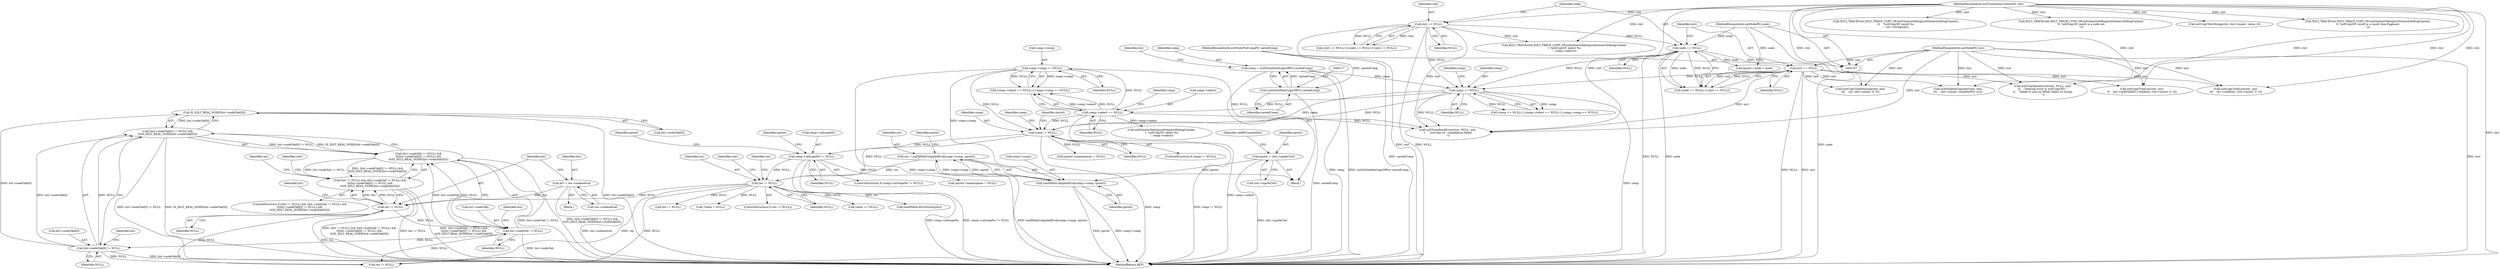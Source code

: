 digraph "1_Chrome_96dbafe288dbe2f0cc45fa3c39daf6d0c37acbab_35@array" {
"1000454" [label="(Call,IS_XSLT_REAL_NODE(list->nodeTab[0]))"];
"1000447" [label="(Call,list->nodeTab[0] != NULL)"];
"1000441" [label="(Call,list->nodeTab != NULL)"];
"1000437" [label="(Call,list != NULL)"];
"1000430" [label="(Call,list = res->nodesetval)"];
"1000312" [label="(Call,res != NULL)"];
"1000274" [label="(Call,res = xmlXPathCompiledEval(comp->comp, xpctxt))"];
"1000276" [label="(Call,xmlXPathCompiledEval(comp->comp, xpctxt))"];
"1000159" [label="(Call,comp->comp == NULL)"];
"1000154" [label="(Call,comp->select == NULL)"];
"1000150" [label="(Call,comp == NULL)"];
"1000114" [label="(Call,comp = (xsltStyleItemCopyOfPtr) castedComp)"];
"1000116" [label="(Call,(xsltStyleItemCopyOfPtr) castedComp)"];
"1000111" [label="(MethodParameterIn,xsltStylePreCompPtr castedComp)"];
"1000137" [label="(Call,ctxt == NULL)"];
"1000108" [label="(MethodParameterIn,xsltTransformContextPtr ctxt)"];
"1000141" [label="(Call,node == NULL)"];
"1000109" [label="(MethodParameterIn,xmlNodePtr node)"];
"1000144" [label="(Call,inst == NULL)"];
"1000110" [label="(MethodParameterIn,xmlNodePtr inst)"];
"1000180" [label="(Call,xpctxt = ctxt->xpathCtxt)"];
"1000226" [label="(Call,comp->inScopeNs != NULL)"];
"1000221" [label="(Call,comp != NULL)"];
"1000446" [label="(Call,(list->nodeTab[0] != NULL) &&\n\t\t(IS_XSLT_REAL_NODE(list->nodeTab[0])))"];
"1000440" [label="(Call,(list->nodeTab != NULL) &&\n\t\t(list->nodeTab[0] != NULL) &&\n\t\t(IS_XSLT_REAL_NODE(list->nodeTab[0])))"];
"1000436" [label="(Call,(list != NULL) && (list->nodeTab != NULL) &&\n\t\t(list->nodeTab[0] != NULL) &&\n\t\t(IS_XSLT_REAL_NODE(list->nodeTab[0])))"];
"1000335" [label="(Call,list != NULL)"];
"1000161" [label="(Identifier,comp)"];
"1000149" [label="(Call,(comp == NULL) || (comp->select == NULL) || (comp->comp == NULL))"];
"1000153" [label="(Call,(comp->select == NULL) || (comp->comp == NULL))"];
"1000180" [label="(Call,xpctxt = ctxt->xpathCtxt)"];
"1000436" [label="(Call,(list != NULL) && (list->nodeTab != NULL) &&\n\t\t(list->nodeTab[0] != NULL) &&\n\t\t(IS_XSLT_REAL_NODE(list->nodeTab[0])))"];
"1000519" [label="(Call,XSLT_TRACE(ctxt,XSLT_TRACE_COPY_OF,xsltGenericDebug(xsltGenericDebugContext,\n\t\t    \"xsltCopyOf: result %s\n\", res->stringval)))"];
"1000323" [label="(Call,XSLT_TRACE(ctxt,XSLT_TRACE_COPY_OF,xsltGenericDebug(xsltGenericDebugContext,\n\t\t \"xsltCopyOf: result is a node set\n\")))"];
"1000510" [label="(Call,xsltCopyTextString(ctxt, ctxt->insert, value, 0))"];
"1000146" [label="(Identifier,NULL)"];
"1000150" [label="(Call,comp == NULL)"];
"1000144" [label="(Call,inst == NULL)"];
"1000228" [label="(Identifier,comp)"];
"1000145" [label="(Identifier,inst)"];
"1000154" [label="(Call,comp->select == NULL)"];
"1000536" [label="(Call,res != NULL)"];
"1000181" [label="(Identifier,xpctxt)"];
"1000151" [label="(Identifier,comp)"];
"1000319" [label="(Identifier,res)"];
"1000445" [label="(Identifier,NULL)"];
"1000121" [label="(Identifier,res)"];
"1000479" [label="(Call,*value = NULL)"];
"1000424" [label="(Call,XSLT_TRACE(ctxt,XSLT_TRACE_COPY_OF,xsltGenericDebug(xsltGenericDebugContext,\n\t\t \"xsltCopyOf: result is a result tree fragment\n\")))"];
"1000266" [label="(Identifier,xpctxt)"];
"1000313" [label="(Identifier,res)"];
"1000491" [label="(Call,xsltTransformError(ctxt, NULL, inst,\n\t\t    \"Internal error in xsltCopyOf(): \"\n\t\t    \"failed to cast an XPath object to string.\n\"))"];
"1000139" [label="(Identifier,NULL)"];
"1000137" [label="(Call,ctxt == NULL)"];
"1000227" [label="(Call,comp->inScopeNs)"];
"1000311" [label="(ControlStructure,if (res != NULL))"];
"1000448" [label="(Call,list->nodeTab[0])"];
"1000165" [label="(Call,xsltTransformError(ctxt, NULL, inst,\n\t     \"xsl:copy-of : compilation failed\n\"))"];
"1000159" [label="(Call,comp->comp == NULL)"];
"1000461" [label="(Call,xsltCopyTreeList(ctxt, inst,\n\t\t    list->nodeTab[0]->children, ctxt->insert, 0, 0))"];
"1000141" [label="(Call,node == NULL)"];
"1000537" [label="(Identifier,res)"];
"1000443" [label="(Identifier,list)"];
"1000453" [label="(Identifier,NULL)"];
"1000431" [label="(Identifier,list)"];
"1000430" [label="(Call,list = res->nodesetval)"];
"1000314" [label="(Identifier,NULL)"];
"1000156" [label="(Identifier,comp)"];
"1000435" [label="(ControlStructure,if ((list != NULL) && (list->nodeTab != NULL) &&\n\t\t(list->nodeTab[0] != NULL) &&\n\t\t(IS_XSLT_REAL_NODE(list->nodeTab[0]))))"];
"1000407" [label="(Call,xsltCopyTreeInternal(ctxt, inst,\n\t\t\t    cur, ctxt->insert, 0, 0))"];
"1000441" [label="(Call,list->nodeTab != NULL)"];
"1000277" [label="(Call,comp->comp)"];
"1000440" [label="(Call,(list->nodeTab != NULL) &&\n\t\t(list->nodeTab[0] != NULL) &&\n\t\t(IS_XSLT_REAL_NODE(list->nodeTab[0])))"];
"1000423" [label="(Block,)"];
"1000541" [label="(MethodReturn,RET)"];
"1000396" [label="(Call,xsltShallowCopyAttr(ctxt, inst,\n\t\t\t    ctxt->insert, (xmlAttrPtr) cur))"];
"1000226" [label="(Call,comp->inScopeNs != NULL)"];
"1000264" [label="(Call,xpctxt->namespaces = NULL)"];
"1000283" [label="(Identifier,xpctxt)"];
"1000171" [label="(Call,XSLT_TRACE(ctxt,XSLT_TRACE_COPY_OF,xsltGenericDebug(xsltGenericDebugContext,\n\t \"xsltCopyOf: select %s\n\", comp->select)))"];
"1000215" [label="(Call,xpctxt->node = node)"];
"1000230" [label="(Identifier,NULL)"];
"1000174" [label="(Call,xsltGenericDebug(xsltGenericDebugContext,\n\t \"xsltCopyOf: select %s\n\", comp->select))"];
"1000225" [label="(ControlStructure,if (comp->inScopeNs != NULL))"];
"1000439" [label="(Identifier,NULL)"];
"1000442" [label="(Call,list->nodeTab)"];
"1000160" [label="(Call,comp->comp)"];
"1000234" [label="(Identifier,xpctxt)"];
"1000182" [label="(Call,ctxt->xpathCtxt)"];
"1000223" [label="(Identifier,NULL)"];
"1000487" [label="(Call,value == NULL)"];
"1000532" [label="(Identifier,ctxt)"];
"1000280" [label="(Identifier,xpctxt)"];
"1000312" [label="(Call,res != NULL)"];
"1000454" [label="(Call,IS_XSLT_REAL_NODE(list->nodeTab[0]))"];
"1000221" [label="(Call,comp != NULL)"];
"1000109" [label="(MethodParameterIn,xmlNodePtr node)"];
"1000110" [label="(MethodParameterIn,xmlNodePtr inst)"];
"1000437" [label="(Call,list != NULL)"];
"1000142" [label="(Identifier,node)"];
"1000484" [label="(Call,xmlXPathCastToString(res))"];
"1000455" [label="(Call,list->nodeTab[0])"];
"1000450" [label="(Identifier,list)"];
"1000115" [label="(Identifier,comp)"];
"1000143" [label="(Identifier,NULL)"];
"1000274" [label="(Call,res = xmlXPathCompiledEval(comp->comp, xpctxt))"];
"1000186" [label="(Identifier,oldXPContextDoc)"];
"1000438" [label="(Identifier,list)"];
"1000138" [label="(Identifier,ctxt)"];
"1000275" [label="(Identifier,res)"];
"1000155" [label="(Call,comp->select)"];
"1000254" [label="(Identifier,xpctxt)"];
"1000163" [label="(Identifier,NULL)"];
"1000446" [label="(Call,(list->nodeTab[0] != NULL) &&\n\t\t(IS_XSLT_REAL_NODE(list->nodeTab[0])))"];
"1000462" [label="(Identifier,ctxt)"];
"1000136" [label="(Call,(ctxt == NULL) || (node == NULL) || (inst == NULL))"];
"1000112" [label="(Block,)"];
"1000114" [label="(Call,comp = (xsltStyleItemCopyOfPtr) castedComp)"];
"1000220" [label="(ControlStructure,if (comp != NULL))"];
"1000158" [label="(Identifier,NULL)"];
"1000152" [label="(Identifier,NULL)"];
"1000457" [label="(Identifier,list)"];
"1000222" [label="(Identifier,comp)"];
"1000377" [label="(Call,xsltCopyTreeList(ctxt, inst,\n\t\t\t    cur->children, ctxt->insert, 0, 0))"];
"1000252" [label="(Call,xpctxt->namespaces = NULL)"];
"1000447" [label="(Call,list->nodeTab[0] != NULL)"];
"1000108" [label="(MethodParameterIn,xsltTransformContextPtr ctxt)"];
"1000140" [label="(Call,(node == NULL) || (inst == NULL))"];
"1000276" [label="(Call,xmlXPathCompiledEval(comp->comp, xpctxt))"];
"1000432" [label="(Call,res->nodesetval)"];
"1000116" [label="(Call,(xsltStyleItemCopyOfPtr) castedComp)"];
"1000111" [label="(MethodParameterIn,xsltStylePreCompPtr castedComp)"];
"1000118" [label="(Identifier,castedComp)"];
"1000454" -> "1000446"  [label="AST: "];
"1000454" -> "1000455"  [label="CFG: "];
"1000455" -> "1000454"  [label="AST: "];
"1000446" -> "1000454"  [label="CFG: "];
"1000454" -> "1000541"  [label="DDG: list->nodeTab[0]"];
"1000454" -> "1000446"  [label="DDG: list->nodeTab[0]"];
"1000447" -> "1000454"  [label="DDG: list->nodeTab[0]"];
"1000447" -> "1000446"  [label="AST: "];
"1000447" -> "1000453"  [label="CFG: "];
"1000448" -> "1000447"  [label="AST: "];
"1000453" -> "1000447"  [label="AST: "];
"1000457" -> "1000447"  [label="CFG: "];
"1000446" -> "1000447"  [label="CFG: "];
"1000447" -> "1000541"  [label="DDG: list->nodeTab[0]"];
"1000447" -> "1000446"  [label="DDG: list->nodeTab[0]"];
"1000447" -> "1000446"  [label="DDG: NULL"];
"1000441" -> "1000447"  [label="DDG: NULL"];
"1000447" -> "1000536"  [label="DDG: NULL"];
"1000441" -> "1000440"  [label="AST: "];
"1000441" -> "1000445"  [label="CFG: "];
"1000442" -> "1000441"  [label="AST: "];
"1000445" -> "1000441"  [label="AST: "];
"1000450" -> "1000441"  [label="CFG: "];
"1000440" -> "1000441"  [label="CFG: "];
"1000441" -> "1000541"  [label="DDG: list->nodeTab"];
"1000441" -> "1000440"  [label="DDG: list->nodeTab"];
"1000441" -> "1000440"  [label="DDG: NULL"];
"1000437" -> "1000441"  [label="DDG: NULL"];
"1000441" -> "1000536"  [label="DDG: NULL"];
"1000437" -> "1000436"  [label="AST: "];
"1000437" -> "1000439"  [label="CFG: "];
"1000438" -> "1000437"  [label="AST: "];
"1000439" -> "1000437"  [label="AST: "];
"1000443" -> "1000437"  [label="CFG: "];
"1000436" -> "1000437"  [label="CFG: "];
"1000437" -> "1000541"  [label="DDG: list"];
"1000437" -> "1000436"  [label="DDG: list"];
"1000437" -> "1000436"  [label="DDG: NULL"];
"1000430" -> "1000437"  [label="DDG: list"];
"1000312" -> "1000437"  [label="DDG: NULL"];
"1000437" -> "1000536"  [label="DDG: NULL"];
"1000430" -> "1000423"  [label="AST: "];
"1000430" -> "1000432"  [label="CFG: "];
"1000431" -> "1000430"  [label="AST: "];
"1000432" -> "1000430"  [label="AST: "];
"1000438" -> "1000430"  [label="CFG: "];
"1000430" -> "1000541"  [label="DDG: res->nodesetval"];
"1000312" -> "1000311"  [label="AST: "];
"1000312" -> "1000314"  [label="CFG: "];
"1000313" -> "1000312"  [label="AST: "];
"1000314" -> "1000312"  [label="AST: "];
"1000319" -> "1000312"  [label="CFG: "];
"1000532" -> "1000312"  [label="CFG: "];
"1000274" -> "1000312"  [label="DDG: res"];
"1000226" -> "1000312"  [label="DDG: NULL"];
"1000221" -> "1000312"  [label="DDG: NULL"];
"1000312" -> "1000335"  [label="DDG: NULL"];
"1000312" -> "1000479"  [label="DDG: NULL"];
"1000312" -> "1000484"  [label="DDG: res"];
"1000312" -> "1000487"  [label="DDG: NULL"];
"1000312" -> "1000536"  [label="DDG: res"];
"1000312" -> "1000536"  [label="DDG: NULL"];
"1000274" -> "1000112"  [label="AST: "];
"1000274" -> "1000276"  [label="CFG: "];
"1000275" -> "1000274"  [label="AST: "];
"1000276" -> "1000274"  [label="AST: "];
"1000283" -> "1000274"  [label="CFG: "];
"1000274" -> "1000541"  [label="DDG: xmlXPathCompiledEval(comp->comp, xpctxt)"];
"1000276" -> "1000274"  [label="DDG: comp->comp"];
"1000276" -> "1000274"  [label="DDG: xpctxt"];
"1000276" -> "1000280"  [label="CFG: "];
"1000277" -> "1000276"  [label="AST: "];
"1000280" -> "1000276"  [label="AST: "];
"1000276" -> "1000541"  [label="DDG: xpctxt"];
"1000276" -> "1000541"  [label="DDG: comp->comp"];
"1000159" -> "1000276"  [label="DDG: comp->comp"];
"1000180" -> "1000276"  [label="DDG: xpctxt"];
"1000159" -> "1000153"  [label="AST: "];
"1000159" -> "1000163"  [label="CFG: "];
"1000160" -> "1000159"  [label="AST: "];
"1000163" -> "1000159"  [label="AST: "];
"1000153" -> "1000159"  [label="CFG: "];
"1000159" -> "1000541"  [label="DDG: comp->comp"];
"1000159" -> "1000153"  [label="DDG: comp->comp"];
"1000159" -> "1000153"  [label="DDG: NULL"];
"1000154" -> "1000159"  [label="DDG: NULL"];
"1000159" -> "1000165"  [label="DDG: NULL"];
"1000159" -> "1000221"  [label="DDG: NULL"];
"1000154" -> "1000153"  [label="AST: "];
"1000154" -> "1000158"  [label="CFG: "];
"1000155" -> "1000154"  [label="AST: "];
"1000158" -> "1000154"  [label="AST: "];
"1000161" -> "1000154"  [label="CFG: "];
"1000153" -> "1000154"  [label="CFG: "];
"1000154" -> "1000541"  [label="DDG: comp->select"];
"1000154" -> "1000153"  [label="DDG: comp->select"];
"1000154" -> "1000153"  [label="DDG: NULL"];
"1000150" -> "1000154"  [label="DDG: NULL"];
"1000154" -> "1000165"  [label="DDG: NULL"];
"1000154" -> "1000174"  [label="DDG: comp->select"];
"1000154" -> "1000221"  [label="DDG: NULL"];
"1000150" -> "1000149"  [label="AST: "];
"1000150" -> "1000152"  [label="CFG: "];
"1000151" -> "1000150"  [label="AST: "];
"1000152" -> "1000150"  [label="AST: "];
"1000156" -> "1000150"  [label="CFG: "];
"1000149" -> "1000150"  [label="CFG: "];
"1000150" -> "1000541"  [label="DDG: comp"];
"1000150" -> "1000149"  [label="DDG: comp"];
"1000150" -> "1000149"  [label="DDG: NULL"];
"1000114" -> "1000150"  [label="DDG: comp"];
"1000137" -> "1000150"  [label="DDG: NULL"];
"1000141" -> "1000150"  [label="DDG: NULL"];
"1000144" -> "1000150"  [label="DDG: NULL"];
"1000150" -> "1000165"  [label="DDG: NULL"];
"1000150" -> "1000221"  [label="DDG: comp"];
"1000150" -> "1000221"  [label="DDG: NULL"];
"1000114" -> "1000112"  [label="AST: "];
"1000114" -> "1000116"  [label="CFG: "];
"1000115" -> "1000114"  [label="AST: "];
"1000116" -> "1000114"  [label="AST: "];
"1000121" -> "1000114"  [label="CFG: "];
"1000114" -> "1000541"  [label="DDG: comp"];
"1000114" -> "1000541"  [label="DDG: (xsltStyleItemCopyOfPtr) castedComp"];
"1000116" -> "1000114"  [label="DDG: castedComp"];
"1000116" -> "1000118"  [label="CFG: "];
"1000117" -> "1000116"  [label="AST: "];
"1000118" -> "1000116"  [label="AST: "];
"1000116" -> "1000541"  [label="DDG: castedComp"];
"1000111" -> "1000116"  [label="DDG: castedComp"];
"1000111" -> "1000107"  [label="AST: "];
"1000111" -> "1000541"  [label="DDG: castedComp"];
"1000137" -> "1000136"  [label="AST: "];
"1000137" -> "1000139"  [label="CFG: "];
"1000138" -> "1000137"  [label="AST: "];
"1000139" -> "1000137"  [label="AST: "];
"1000142" -> "1000137"  [label="CFG: "];
"1000136" -> "1000137"  [label="CFG: "];
"1000137" -> "1000541"  [label="DDG: NULL"];
"1000137" -> "1000541"  [label="DDG: ctxt"];
"1000137" -> "1000136"  [label="DDG: ctxt"];
"1000137" -> "1000136"  [label="DDG: NULL"];
"1000108" -> "1000137"  [label="DDG: ctxt"];
"1000137" -> "1000141"  [label="DDG: NULL"];
"1000137" -> "1000165"  [label="DDG: ctxt"];
"1000137" -> "1000171"  [label="DDG: ctxt"];
"1000108" -> "1000107"  [label="AST: "];
"1000108" -> "1000541"  [label="DDG: ctxt"];
"1000108" -> "1000165"  [label="DDG: ctxt"];
"1000108" -> "1000171"  [label="DDG: ctxt"];
"1000108" -> "1000323"  [label="DDG: ctxt"];
"1000108" -> "1000377"  [label="DDG: ctxt"];
"1000108" -> "1000396"  [label="DDG: ctxt"];
"1000108" -> "1000407"  [label="DDG: ctxt"];
"1000108" -> "1000424"  [label="DDG: ctxt"];
"1000108" -> "1000461"  [label="DDG: ctxt"];
"1000108" -> "1000491"  [label="DDG: ctxt"];
"1000108" -> "1000510"  [label="DDG: ctxt"];
"1000108" -> "1000519"  [label="DDG: ctxt"];
"1000141" -> "1000140"  [label="AST: "];
"1000141" -> "1000143"  [label="CFG: "];
"1000142" -> "1000141"  [label="AST: "];
"1000143" -> "1000141"  [label="AST: "];
"1000145" -> "1000141"  [label="CFG: "];
"1000140" -> "1000141"  [label="CFG: "];
"1000141" -> "1000541"  [label="DDG: node"];
"1000141" -> "1000541"  [label="DDG: NULL"];
"1000141" -> "1000140"  [label="DDG: node"];
"1000141" -> "1000140"  [label="DDG: NULL"];
"1000109" -> "1000141"  [label="DDG: node"];
"1000141" -> "1000144"  [label="DDG: NULL"];
"1000141" -> "1000215"  [label="DDG: node"];
"1000109" -> "1000107"  [label="AST: "];
"1000109" -> "1000541"  [label="DDG: node"];
"1000109" -> "1000215"  [label="DDG: node"];
"1000144" -> "1000140"  [label="AST: "];
"1000144" -> "1000146"  [label="CFG: "];
"1000145" -> "1000144"  [label="AST: "];
"1000146" -> "1000144"  [label="AST: "];
"1000140" -> "1000144"  [label="CFG: "];
"1000144" -> "1000541"  [label="DDG: inst"];
"1000144" -> "1000541"  [label="DDG: NULL"];
"1000144" -> "1000140"  [label="DDG: inst"];
"1000144" -> "1000140"  [label="DDG: NULL"];
"1000110" -> "1000144"  [label="DDG: inst"];
"1000144" -> "1000165"  [label="DDG: inst"];
"1000144" -> "1000377"  [label="DDG: inst"];
"1000144" -> "1000396"  [label="DDG: inst"];
"1000144" -> "1000407"  [label="DDG: inst"];
"1000144" -> "1000461"  [label="DDG: inst"];
"1000144" -> "1000491"  [label="DDG: inst"];
"1000110" -> "1000107"  [label="AST: "];
"1000110" -> "1000541"  [label="DDG: inst"];
"1000110" -> "1000165"  [label="DDG: inst"];
"1000110" -> "1000377"  [label="DDG: inst"];
"1000110" -> "1000396"  [label="DDG: inst"];
"1000110" -> "1000407"  [label="DDG: inst"];
"1000110" -> "1000461"  [label="DDG: inst"];
"1000110" -> "1000491"  [label="DDG: inst"];
"1000180" -> "1000112"  [label="AST: "];
"1000180" -> "1000182"  [label="CFG: "];
"1000181" -> "1000180"  [label="AST: "];
"1000182" -> "1000180"  [label="AST: "];
"1000186" -> "1000180"  [label="CFG: "];
"1000180" -> "1000541"  [label="DDG: ctxt->xpathCtxt"];
"1000226" -> "1000225"  [label="AST: "];
"1000226" -> "1000230"  [label="CFG: "];
"1000227" -> "1000226"  [label="AST: "];
"1000230" -> "1000226"  [label="AST: "];
"1000234" -> "1000226"  [label="CFG: "];
"1000254" -> "1000226"  [label="CFG: "];
"1000226" -> "1000541"  [label="DDG: comp->inScopeNs"];
"1000226" -> "1000541"  [label="DDG: comp->inScopeNs != NULL"];
"1000221" -> "1000226"  [label="DDG: NULL"];
"1000226" -> "1000252"  [label="DDG: NULL"];
"1000221" -> "1000220"  [label="AST: "];
"1000221" -> "1000223"  [label="CFG: "];
"1000222" -> "1000221"  [label="AST: "];
"1000223" -> "1000221"  [label="AST: "];
"1000228" -> "1000221"  [label="CFG: "];
"1000266" -> "1000221"  [label="CFG: "];
"1000221" -> "1000541"  [label="DDG: comp != NULL"];
"1000221" -> "1000541"  [label="DDG: comp"];
"1000221" -> "1000264"  [label="DDG: NULL"];
"1000446" -> "1000440"  [label="AST: "];
"1000440" -> "1000446"  [label="CFG: "];
"1000446" -> "1000541"  [label="DDG: list->nodeTab[0] != NULL"];
"1000446" -> "1000541"  [label="DDG: IS_XSLT_REAL_NODE(list->nodeTab[0])"];
"1000446" -> "1000440"  [label="DDG: list->nodeTab[0] != NULL"];
"1000446" -> "1000440"  [label="DDG: IS_XSLT_REAL_NODE(list->nodeTab[0])"];
"1000440" -> "1000436"  [label="AST: "];
"1000436" -> "1000440"  [label="CFG: "];
"1000440" -> "1000541"  [label="DDG: (list->nodeTab[0] != NULL) &&\n\t\t(IS_XSLT_REAL_NODE(list->nodeTab[0]))"];
"1000440" -> "1000541"  [label="DDG: list->nodeTab != NULL"];
"1000440" -> "1000436"  [label="DDG: list->nodeTab != NULL"];
"1000440" -> "1000436"  [label="DDG: (list->nodeTab[0] != NULL) &&\n\t\t(IS_XSLT_REAL_NODE(list->nodeTab[0]))"];
"1000436" -> "1000435"  [label="AST: "];
"1000462" -> "1000436"  [label="CFG: "];
"1000537" -> "1000436"  [label="CFG: "];
"1000436" -> "1000541"  [label="DDG: (list != NULL) && (list->nodeTab != NULL) &&\n\t\t(list->nodeTab[0] != NULL) &&\n\t\t(IS_XSLT_REAL_NODE(list->nodeTab[0]))"];
"1000436" -> "1000541"  [label="DDG: list != NULL"];
"1000436" -> "1000541"  [label="DDG: (list->nodeTab != NULL) &&\n\t\t(list->nodeTab[0] != NULL) &&\n\t\t(IS_XSLT_REAL_NODE(list->nodeTab[0]))"];
}
